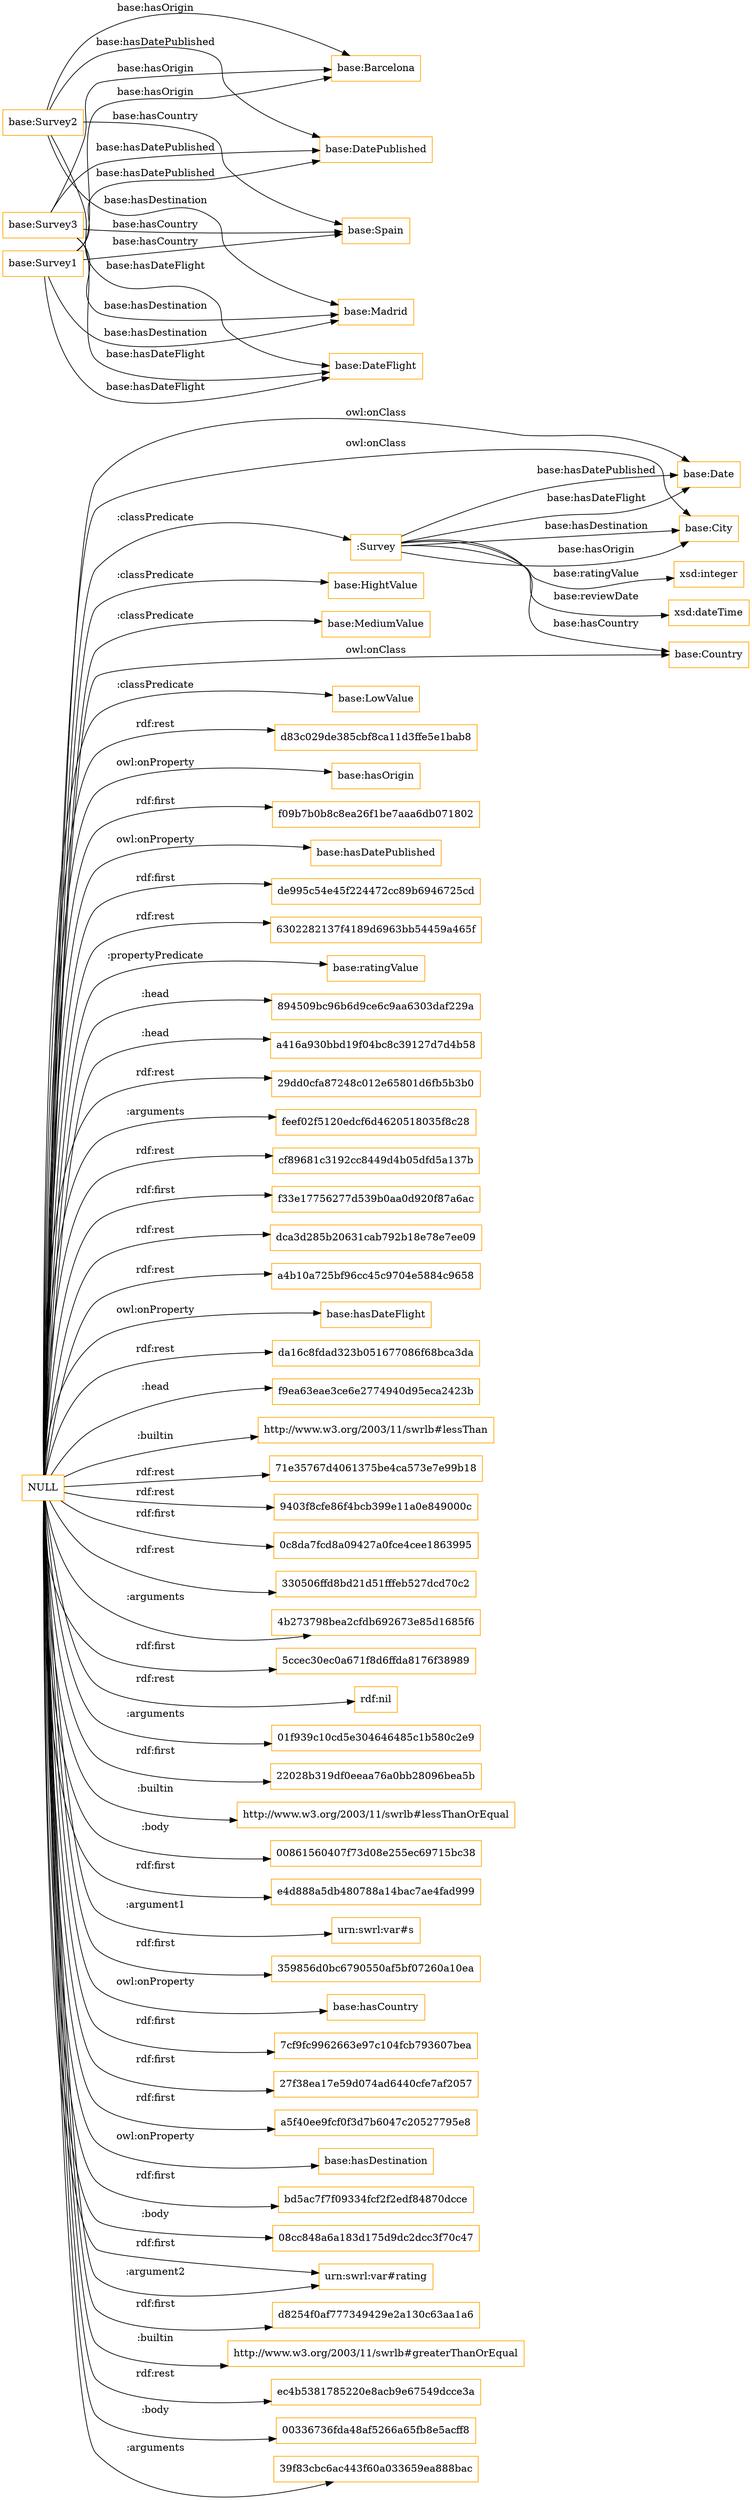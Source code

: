 digraph ar2dtool_diagram { 
rankdir=LR;
size="1501"
node [shape = rectangle, color="orange"]; "base:City" ":Survey" "base:HightValue" "base:Country" "base:MediumValue" "base:Date" "base:LowValue" ; /*classes style*/
	"base:Survey2" -> "base:Barcelona" [ label = "base:hasOrigin" ];
	"base:Survey2" -> "base:Madrid" [ label = "base:hasDestination" ];
	"base:Survey2" -> "base:DatePublished" [ label = "base:hasDatePublished" ];
	"base:Survey2" -> "base:DateFlight" [ label = "base:hasDateFlight" ];
	"base:Survey2" -> "base:Spain" [ label = "base:hasCountry" ];
	"base:Survey3" -> "base:Barcelona" [ label = "base:hasOrigin" ];
	"base:Survey3" -> "base:Madrid" [ label = "base:hasDestination" ];
	"base:Survey3" -> "base:DatePublished" [ label = "base:hasDatePublished" ];
	"base:Survey3" -> "base:DateFlight" [ label = "base:hasDateFlight" ];
	"base:Survey3" -> "base:Spain" [ label = "base:hasCountry" ];
	"NULL" -> "d83c029de385cbf8ca11d3ffe5e1bab8" [ label = "rdf:rest" ];
	"NULL" -> "base:hasOrigin" [ label = "owl:onProperty" ];
	"NULL" -> "f09b7b0b8c8ea26f1be7aaa6db071802" [ label = "rdf:first" ];
	"NULL" -> "base:hasDatePublished" [ label = "owl:onProperty" ];
	"NULL" -> "de995c54e45f224472cc89b6946725cd" [ label = "rdf:first" ];
	"NULL" -> "6302282137f4189d6963bb54459a465f" [ label = "rdf:rest" ];
	"NULL" -> "base:ratingValue" [ label = ":propertyPredicate" ];
	"NULL" -> "894509bc96b6d9ce6c9aa6303daf229a" [ label = ":head" ];
	"NULL" -> "a416a930bbd19f04bc8c39127d7d4b58" [ label = ":head" ];
	"NULL" -> "29dd0cfa87248c012e65801d6fb5b3b0" [ label = "rdf:rest" ];
	"NULL" -> "feef02f5120edcf6d4620518035f8c28" [ label = ":arguments" ];
	"NULL" -> "cf89681c3192cc8449d4b05dfd5a137b" [ label = "rdf:rest" ];
	"NULL" -> "f33e17756277d539b0aa0d920f87a6ac" [ label = "rdf:first" ];
	"NULL" -> "dca3d285b20631cab792b18e78e7ee09" [ label = "rdf:rest" ];
	"NULL" -> "a4b10a725bf96cc45c9704e5884c9658" [ label = "rdf:rest" ];
	"NULL" -> "base:HightValue" [ label = ":classPredicate" ];
	"NULL" -> "base:Country" [ label = "owl:onClass" ];
	"NULL" -> "base:City" [ label = "owl:onClass" ];
	"NULL" -> "base:hasDateFlight" [ label = "owl:onProperty" ];
	"NULL" -> "da16c8fdad323b051677086f68bca3da" [ label = "rdf:rest" ];
	"NULL" -> "base:Date" [ label = "owl:onClass" ];
	"NULL" -> "f9ea63eae3ce6e2774940d95eca2423b" [ label = ":head" ];
	"NULL" -> "http://www.w3.org/2003/11/swrlb#lessThan" [ label = ":builtin" ];
	"NULL" -> "71e35767d4061375be4ca573e7e99b18" [ label = "rdf:rest" ];
	"NULL" -> "9403f8cfe86f4bcb399e11a0e849000c" [ label = "rdf:rest" ];
	"NULL" -> "0c8da7fcd8a09427a0fce4cee1863995" [ label = "rdf:first" ];
	"NULL" -> "330506ffd8bd21d51fffeb527dcd70c2" [ label = "rdf:rest" ];
	"NULL" -> "4b273798bea2cfdb692673e85d1685f6" [ label = ":arguments" ];
	"NULL" -> "5ccec30ec0a671f8d6ffda8176f38989" [ label = "rdf:first" ];
	"NULL" -> "rdf:nil" [ label = "rdf:rest" ];
	"NULL" -> "01f939c10cd5e304646485c1b580c2e9" [ label = ":arguments" ];
	"NULL" -> "22028b319df0eeaa76a0bb28096bea5b" [ label = "rdf:first" ];
	"NULL" -> "http://www.w3.org/2003/11/swrlb#lessThanOrEqual" [ label = ":builtin" ];
	"NULL" -> "00861560407f73d08e255ec69715bc38" [ label = ":body" ];
	"NULL" -> "e4d888a5db480788a14bac7ae4fad999" [ label = "rdf:first" ];
	"NULL" -> "urn:swrl:var#s" [ label = ":argument1" ];
	"NULL" -> "359856d0bc6790550af5bf07260a10ea" [ label = "rdf:first" ];
	"NULL" -> "base:hasCountry" [ label = "owl:onProperty" ];
	"NULL" -> "7cf9fc9962663e97c104fcb793607bea" [ label = "rdf:first" ];
	"NULL" -> "27f38ea17e59d074ad6440cfe7af2057" [ label = "rdf:first" ];
	"NULL" -> "a5f40ee9fcf0f3d7b6047c20527795e8" [ label = "rdf:first" ];
	"NULL" -> "base:hasDestination" [ label = "owl:onProperty" ];
	"NULL" -> "bd5ac7f7f09334fcf2f2edf84870dcce" [ label = "rdf:first" ];
	"NULL" -> "base:LowValue" [ label = ":classPredicate" ];
	"NULL" -> "08cc848a6a183d175d9dc2dcc3f70c47" [ label = ":body" ];
	"NULL" -> ":Survey" [ label = ":classPredicate" ];
	"NULL" -> "urn:swrl:var#rating" [ label = "rdf:first" ];
	"NULL" -> "d8254f0af777349429e2a130c63aa1a6" [ label = "rdf:first" ];
	"NULL" -> "http://www.w3.org/2003/11/swrlb#greaterThanOrEqual" [ label = ":builtin" ];
	"NULL" -> "urn:swrl:var#rating" [ label = ":argument2" ];
	"NULL" -> "ec4b5381785220e8acb9e67549dcce3a" [ label = "rdf:rest" ];
	"NULL" -> "00336736fda48af5266a65fb8e5acff8" [ label = ":body" ];
	"NULL" -> "base:MediumValue" [ label = ":classPredicate" ];
	"NULL" -> "39f83cbc6ac443f60a033659ea888bac" [ label = ":arguments" ];
	"base:Survey1" -> "base:Barcelona" [ label = "base:hasOrigin" ];
	"base:Survey1" -> "base:Madrid" [ label = "base:hasDestination" ];
	"base:Survey1" -> "base:DatePublished" [ label = "base:hasDatePublished" ];
	"base:Survey1" -> "base:DateFlight" [ label = "base:hasDateFlight" ];
	"base:Survey1" -> "base:Spain" [ label = "base:hasCountry" ];
	":Survey" -> "base:City" [ label = "base:hasOrigin" ];
	":Survey" -> "base:Date" [ label = "base:hasDatePublished" ];
	":Survey" -> "base:City" [ label = "base:hasDestination" ];
	":Survey" -> "xsd:integer" [ label = "base:ratingValue" ];
	":Survey" -> "base:Date" [ label = "base:hasDateFlight" ];
	":Survey" -> "xsd:dateTime" [ label = "base:reviewDate" ];
	":Survey" -> "base:Country" [ label = "base:hasCountry" ];

}
